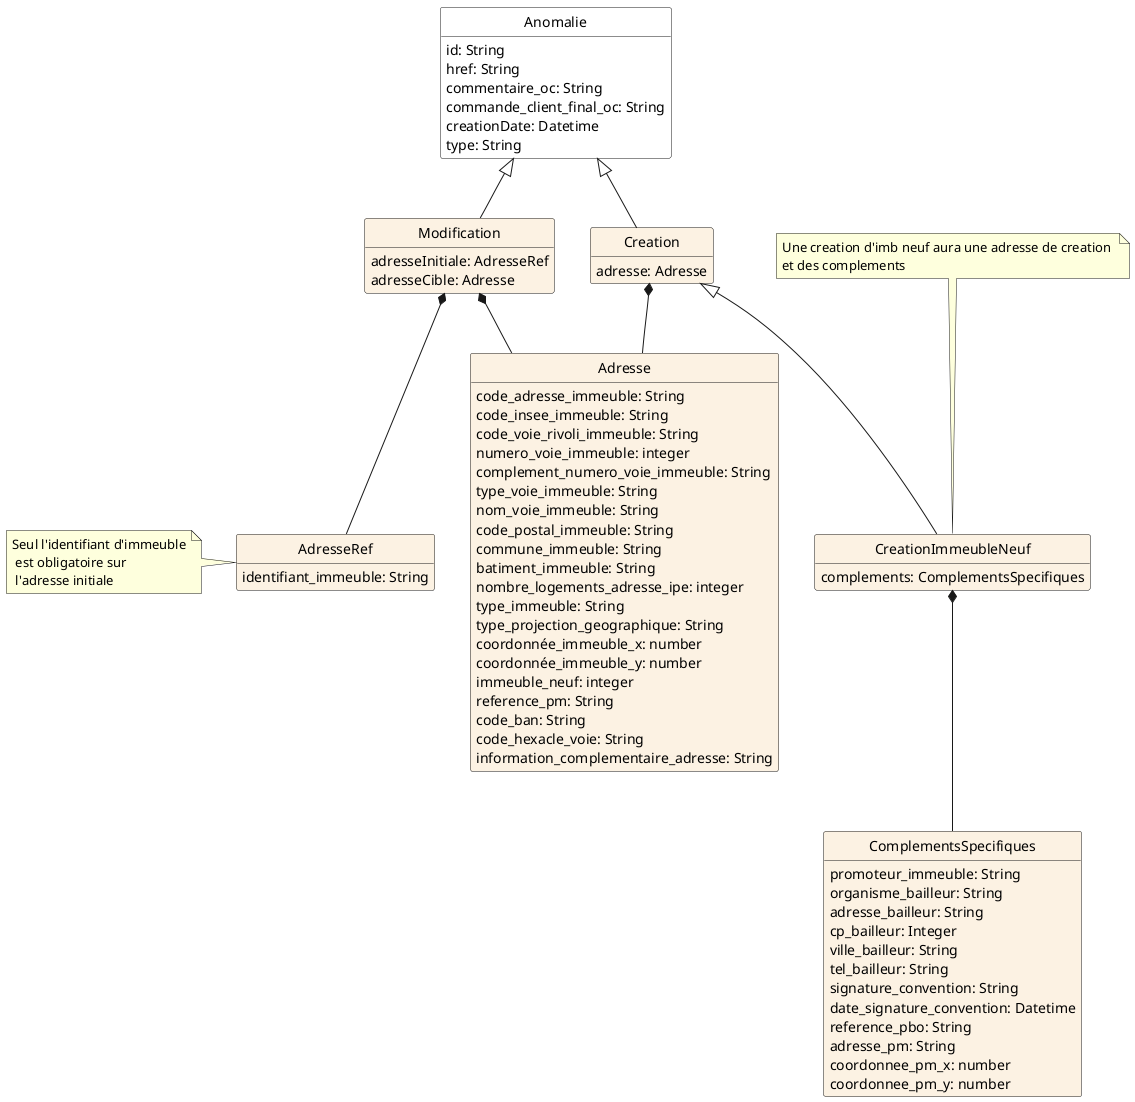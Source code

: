 @startuml
hide circle
hide methods
hide stereotype
show <<Enumeration>> stereotype
skinparam class {
   BackgroundColor<<Enumeration>> #E6F5F7
   BackgroundColor<<Ref>> #FFFFE0
   BackgroundColor<<Pivot>> #FFFFFFF
   BackgroundColor #FCF2E3
}

class Anomalie <<Pivot>> {
    id: String
    href: String
    commentaire_oc: String
    commande_client_final_oc: String
    creationDate: Datetime
    type: String
}

class Creation {
    adresse: Adresse
}
Anomalie <|-- Creation

class Modification {
    adresseInitiale: AdresseRef
    adresseCible: Adresse
}
Anomalie <|-- Modification

class Adresse {
    code_adresse_immeuble: String
    code_insee_immeuble: String
    code_voie_rivoli_immeuble: String
    numero_voie_immeuble: integer
    complement_numero_voie_immeuble: String
    type_voie_immeuble: String
    nom_voie_immeuble: String
    code_postal_immeuble: String
    commune_immeuble: String
    batiment_immeuble: String
    nombre_logements_adresse_ipe: integer
    type_immeuble: String
    type_projection_geographique: String
    coordonnée_immeuble_x: number
    coordonnée_immeuble_y: number
    immeuble_neuf: integer
    reference_pm: String
    code_ban: String
    code_hexacle_voie: String
    information_complementaire_adresse: String
}

class AdresseRef {
    identifiant_immeuble: String
}
note left: Seul l'identifiant d'immeuble\n est obligatoire sur \n l'adresse initiale


Creation *-- Adresse

class CreationImmeubleNeuf {
    complements: ComplementsSpecifiques
}
note top: Une creation d'imb neuf aura une adresse de creation \net des complements
CreationImmeubleNeuf *-- ComplementsSpecifiques
Creation <|-- CreationImmeubleNeuf

Modification *-- Adresse
Modification *-- AdresseRef

class ComplementsSpecifiques {
    promoteur_immeuble: String
    organisme_bailleur: String
    adresse_bailleur: String
    cp_bailleur: Integer
    ville_bailleur: String
    tel_bailleur: String
    signature_convention: String
    date_signature_convention: Datetime
    reference_pbo: String
    adresse_pm: String
    coordonnee_pm_x: number
    coordonnee_pm_y: number
}

@enduml